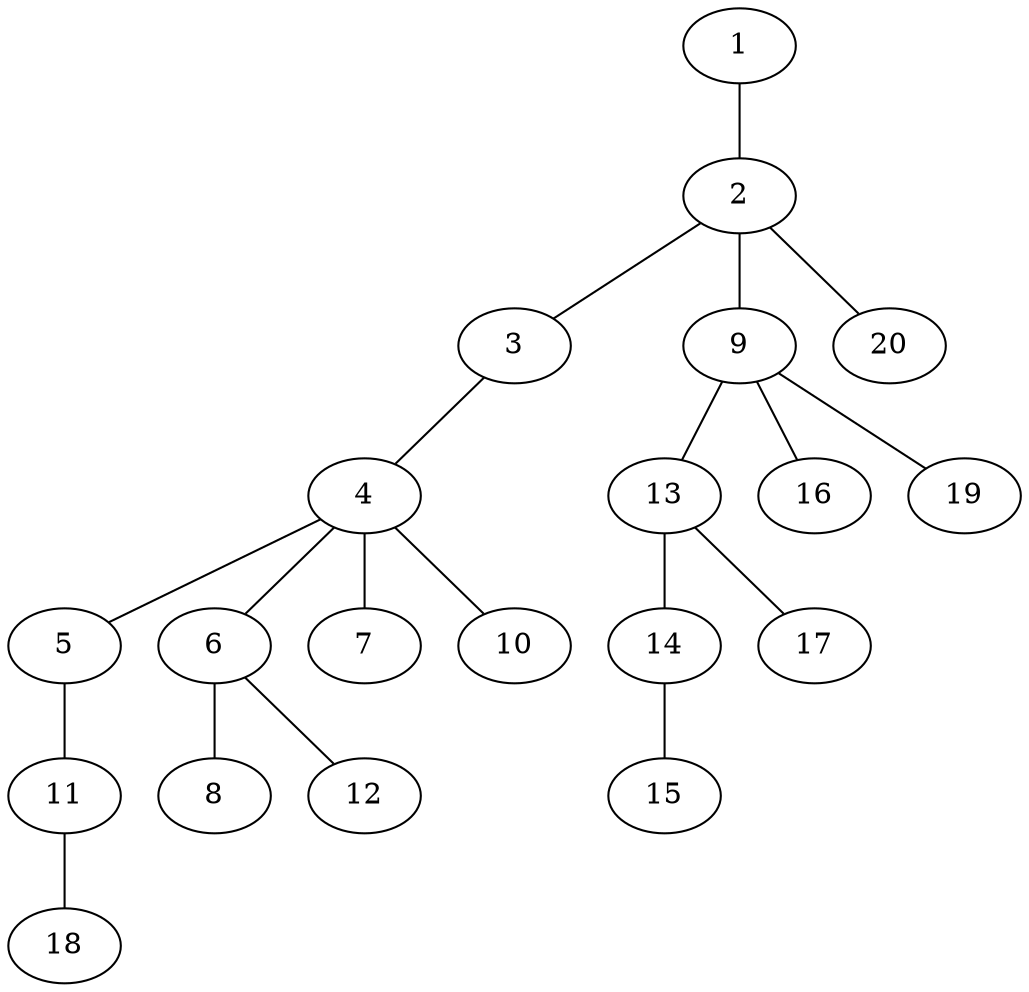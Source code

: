 graph graphname {1--2
2--3
2--9
2--20
3--4
4--5
4--6
4--7
4--10
5--11
6--8
6--12
9--13
9--16
9--19
11--18
13--14
13--17
14--15
}